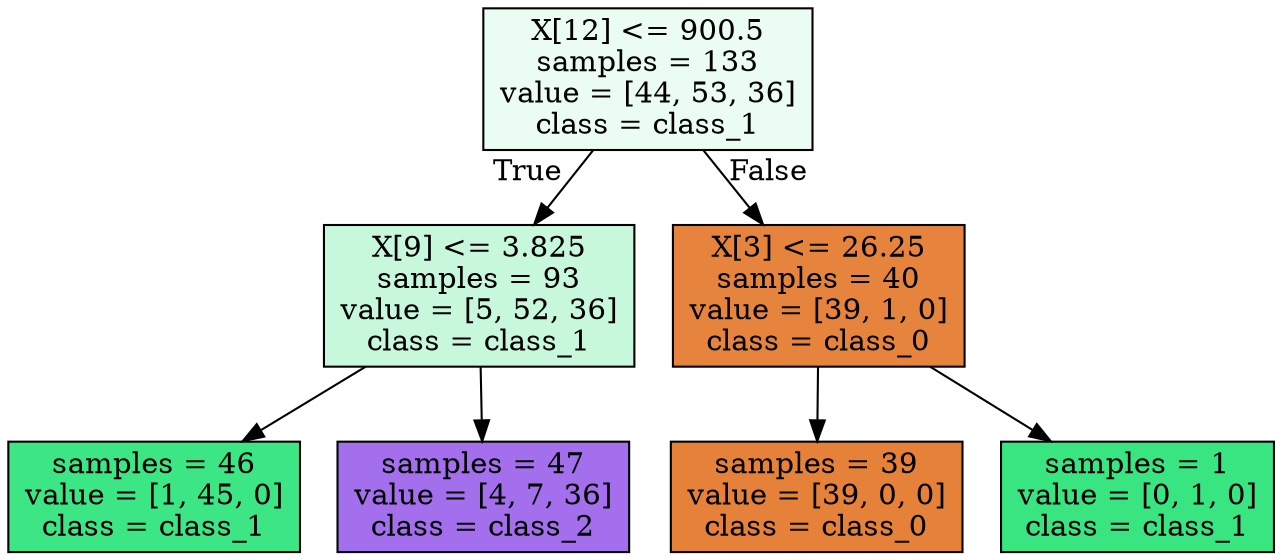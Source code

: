 digraph Tree {
node [shape=box, style="filled", color="black"] ;
0 [label="X[12] <= 900.5\nsamples = 133\nvalue = [44, 53, 36]\nclass = class_1", fillcolor="#ebfcf2"] ;
1 [label="X[9] <= 3.825\nsamples = 93\nvalue = [5, 52, 36]\nclass = class_1", fillcolor="#c7f8dc"] ;
0 -> 1 [labeldistance=2.5, labelangle=45, headlabel="True"] ;
2 [label="samples = 46\nvalue = [1, 45, 0]\nclass = class_1", fillcolor="#3de684"] ;
1 -> 2 ;
3 [label="samples = 47\nvalue = [4, 7, 36]\nclass = class_2", fillcolor="#a46fec"] ;
1 -> 3 ;
4 [label="X[3] <= 26.25\nsamples = 40\nvalue = [39, 1, 0]\nclass = class_0", fillcolor="#e6843e"] ;
0 -> 4 [labeldistance=2.5, labelangle=-45, headlabel="False"] ;
5 [label="samples = 39\nvalue = [39, 0, 0]\nclass = class_0", fillcolor="#e58139"] ;
4 -> 5 ;
6 [label="samples = 1\nvalue = [0, 1, 0]\nclass = class_1", fillcolor="#39e581"] ;
4 -> 6 ;
}